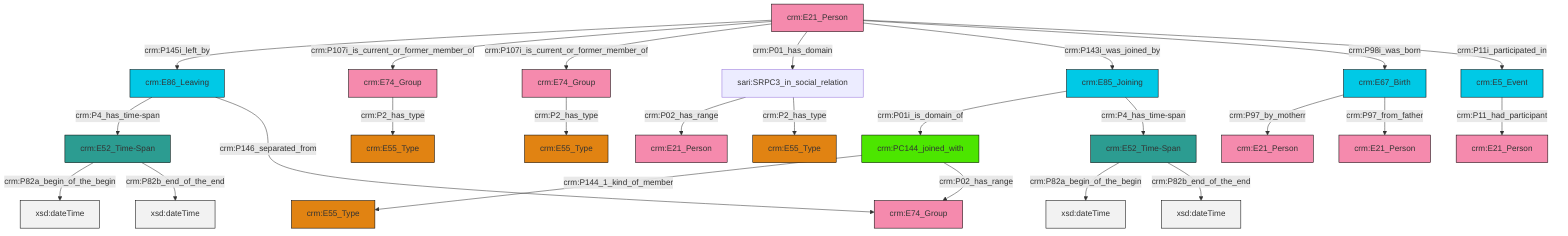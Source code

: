 graph TD
classDef Literal fill:#f2f2f2,stroke:#000000;
classDef CRM_Entity fill:#FFFFFF,stroke:#000000;
classDef Temporal_Entity fill:#00C9E6, stroke:#000000;
classDef Type fill:#E18312, stroke:#000000;
classDef Time-Span fill:#2C9C91, stroke:#000000;
classDef Appellation fill:#FFEB7F, stroke:#000000;
classDef Place fill:#008836, stroke:#000000;
classDef Persistent_Item fill:#B266B2, stroke:#000000;
classDef Conceptual_Object fill:#FFD700, stroke:#000000;
classDef Physical_Thing fill:#D2B48C, stroke:#000000;
classDef Actor fill:#f58aad, stroke:#000000;
classDef PC_Classes fill:#4ce600, stroke:#000000;
classDef Multi fill:#cccccc,stroke:#000000;

4["crm:E52_Time-Span"]:::Time-Span -->|crm:P82a_begin_of_the_begin| 5[xsd:dateTime]:::Literal
6["crm:E86_Leaving"]:::Temporal_Entity -->|crm:P4_has_time-span| 7["crm:E52_Time-Span"]:::Time-Span
2["crm:E21_Person"]:::Actor -->|crm:P145i_left_by| 6["crm:E86_Leaving"]:::Temporal_Entity
8["crm:PC144_joined_with"]:::PC_Classes -->|crm:P144_1_kind_of_member| 9["crm:E55_Type"]:::Type
18["crm:E5_Event"]:::Temporal_Entity -->|crm:P11_had_participant| 19["crm:E21_Person"]:::Actor
14["crm:E85_Joining"]:::Temporal_Entity -->|crm:P01i_is_domain_of| 8["crm:PC144_joined_with"]:::PC_Classes
8["crm:PC144_joined_with"]:::PC_Classes -->|crm:P02_has_range| 25["crm:E74_Group"]:::Actor
2["crm:E21_Person"]:::Actor -->|crm:P107i_is_current_or_former_member_of| 26["crm:E74_Group"]:::Actor
2["crm:E21_Person"]:::Actor -->|crm:P107i_is_current_or_former_member_of| 0["crm:E74_Group"]:::Actor
7["crm:E52_Time-Span"]:::Time-Span -->|crm:P82a_begin_of_the_begin| 35[xsd:dateTime]:::Literal
7["crm:E52_Time-Span"]:::Time-Span -->|crm:P82b_end_of_the_end| 37[xsd:dateTime]:::Literal
14["crm:E85_Joining"]:::Temporal_Entity -->|crm:P4_has_time-span| 4["crm:E52_Time-Span"]:::Time-Span
16["crm:E67_Birth"]:::Temporal_Entity -->|crm:P97_by_motherr| 11["crm:E21_Person"]:::Actor
16["crm:E67_Birth"]:::Temporal_Entity -->|crm:P97_from_father| 20["crm:E21_Person"]:::Actor
26["crm:E74_Group"]:::Actor -->|crm:P2_has_type| 22["crm:E55_Type"]:::Type
0["crm:E74_Group"]:::Actor -->|crm:P2_has_type| 32["crm:E55_Type"]:::Type
43["sari:SRPC3_in_social_relation"]:::Default -->|crm:P02_has_range| 40["crm:E21_Person"]:::Actor
2["crm:E21_Person"]:::Actor -->|crm:P01_has_domain| 43["sari:SRPC3_in_social_relation"]:::Default
43["sari:SRPC3_in_social_relation"]:::Default -->|crm:P2_has_type| 38["crm:E55_Type"]:::Type
4["crm:E52_Time-Span"]:::Time-Span -->|crm:P82b_end_of_the_end| 44[xsd:dateTime]:::Literal
2["crm:E21_Person"]:::Actor -->|crm:P143i_was_joined_by| 14["crm:E85_Joining"]:::Temporal_Entity
2["crm:E21_Person"]:::Actor -->|crm:P98i_was_born| 16["crm:E67_Birth"]:::Temporal_Entity
2["crm:E21_Person"]:::Actor -->|crm:P11i_participated_in| 18["crm:E5_Event"]:::Temporal_Entity
6["crm:E86_Leaving"]:::Temporal_Entity -->|crm:P146_separated_from| 25["crm:E74_Group"]:::Actor
